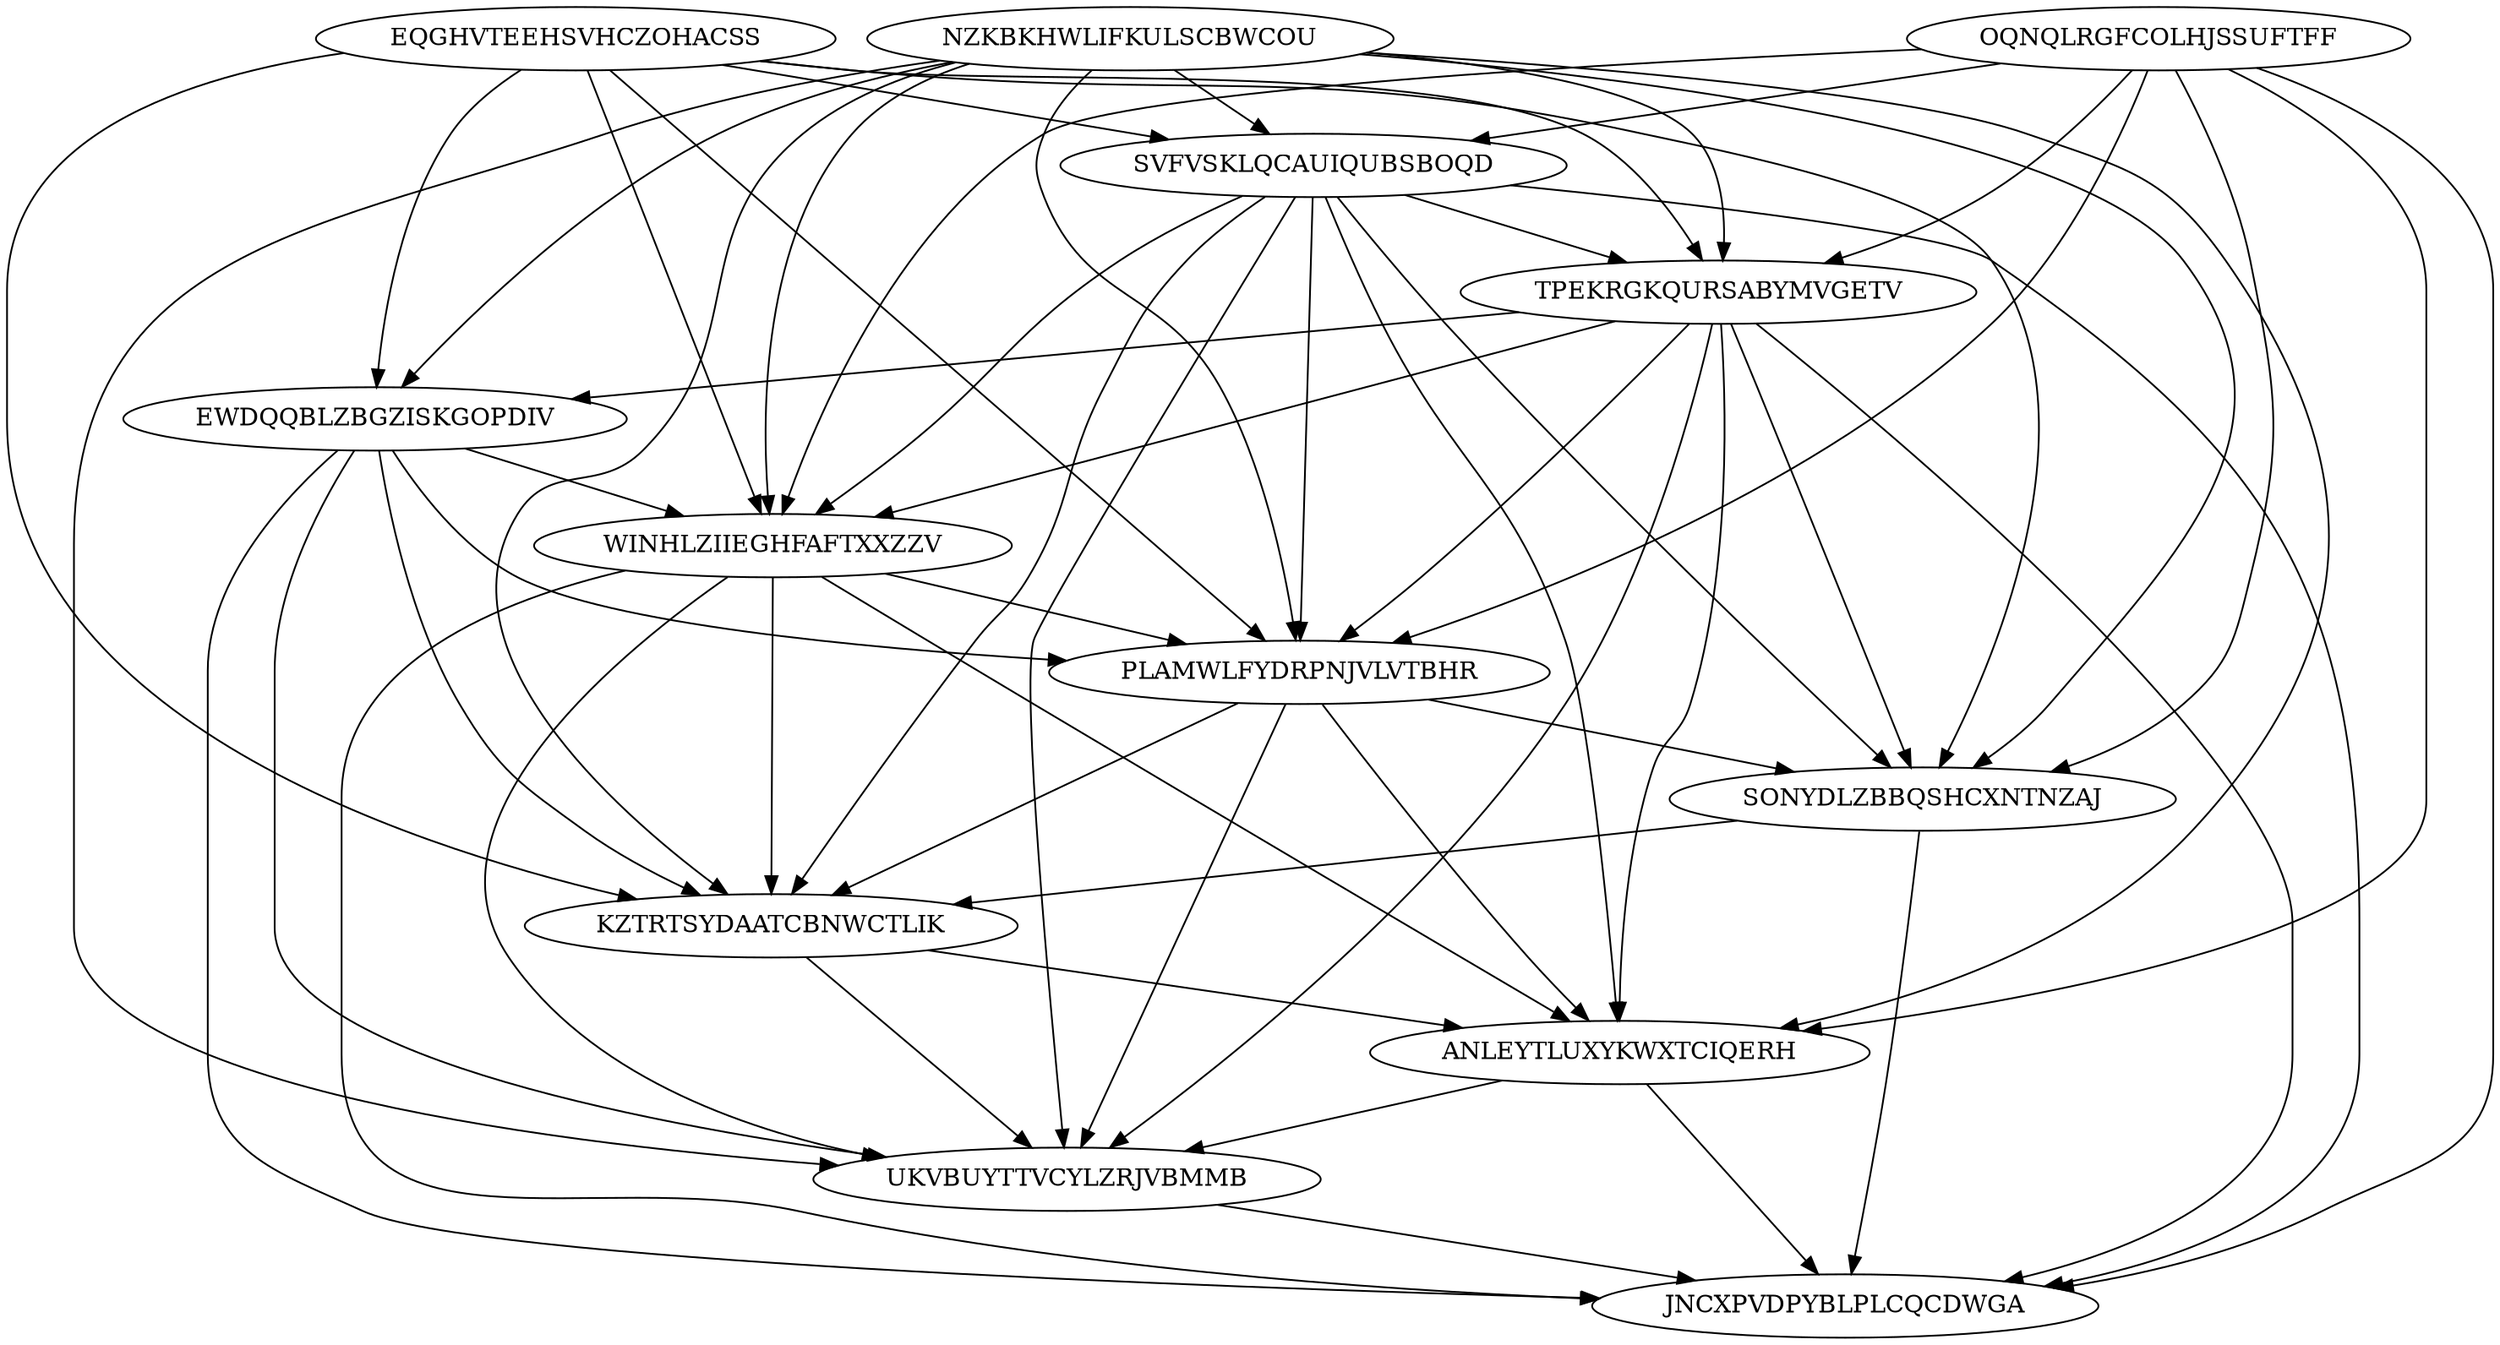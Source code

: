 digraph N13M59 {
	EQGHVTEEHSVHCZOHACSS	[Weight=13];
	NZKBKHWLIFKULSCBWCOU	[Weight=20];
	OQNQLRGFCOLHJSSUFTFF	[Weight=18];
	SVFVSKLQCAUIQUBSBOQD	[Weight=17];
	TPEKRGKQURSABYMVGETV	[Weight=20];
	EWDQQBLZBGZISKGOPDIV	[Weight=12];
	WINHLZIIEGHFAFTXXZZV	[Weight=16];
	PLAMWLFYDRPNJVLVTBHR	[Weight=11];
	SONYDLZBBQSHCXNTNZAJ	[Weight=15];
	KZTRTSYDAATCBNWCTLIK	[Weight=15];
	ANLEYTLUXYKWXTCIQERH	[Weight=14];
	UKVBUYTTVCYLZRJVBMMB	[Weight=12];
	JNCXPVDPYBLPLCQCDWGA	[Weight=14];
	NZKBKHWLIFKULSCBWCOU -> UKVBUYTTVCYLZRJVBMMB [Weight=10];
	WINHLZIIEGHFAFTXXZZV -> UKVBUYTTVCYLZRJVBMMB [Weight=10];
	EQGHVTEEHSVHCZOHACSS -> WINHLZIIEGHFAFTXXZZV [Weight=17];
	EQGHVTEEHSVHCZOHACSS -> KZTRTSYDAATCBNWCTLIK [Weight=19];
	NZKBKHWLIFKULSCBWCOU -> TPEKRGKQURSABYMVGETV [Weight=20];
	TPEKRGKQURSABYMVGETV -> ANLEYTLUXYKWXTCIQERH [Weight=11];
	PLAMWLFYDRPNJVLVTBHR -> ANLEYTLUXYKWXTCIQERH [Weight=16];
	SVFVSKLQCAUIQUBSBOQD -> TPEKRGKQURSABYMVGETV [Weight=17];
	NZKBKHWLIFKULSCBWCOU -> SONYDLZBBQSHCXNTNZAJ [Weight=20];
	SVFVSKLQCAUIQUBSBOQD -> UKVBUYTTVCYLZRJVBMMB [Weight=19];
	EQGHVTEEHSVHCZOHACSS -> TPEKRGKQURSABYMVGETV [Weight=12];
	SVFVSKLQCAUIQUBSBOQD -> WINHLZIIEGHFAFTXXZZV [Weight=18];
	WINHLZIIEGHFAFTXXZZV -> KZTRTSYDAATCBNWCTLIK [Weight=15];
	PLAMWLFYDRPNJVLVTBHR -> SONYDLZBBQSHCXNTNZAJ [Weight=13];
	OQNQLRGFCOLHJSSUFTFF -> TPEKRGKQURSABYMVGETV [Weight=18];
	SVFVSKLQCAUIQUBSBOQD -> SONYDLZBBQSHCXNTNZAJ [Weight=20];
	SONYDLZBBQSHCXNTNZAJ -> JNCXPVDPYBLPLCQCDWGA [Weight=16];
	OQNQLRGFCOLHJSSUFTFF -> PLAMWLFYDRPNJVLVTBHR [Weight=14];
	EWDQQBLZBGZISKGOPDIV -> UKVBUYTTVCYLZRJVBMMB [Weight=20];
	WINHLZIIEGHFAFTXXZZV -> JNCXPVDPYBLPLCQCDWGA [Weight=10];
	TPEKRGKQURSABYMVGETV -> JNCXPVDPYBLPLCQCDWGA [Weight=18];
	EQGHVTEEHSVHCZOHACSS -> PLAMWLFYDRPNJVLVTBHR [Weight=14];
	NZKBKHWLIFKULSCBWCOU -> EWDQQBLZBGZISKGOPDIV [Weight=12];
	EWDQQBLZBGZISKGOPDIV -> PLAMWLFYDRPNJVLVTBHR [Weight=19];
	NZKBKHWLIFKULSCBWCOU -> KZTRTSYDAATCBNWCTLIK [Weight=13];
	SVFVSKLQCAUIQUBSBOQD -> PLAMWLFYDRPNJVLVTBHR [Weight=20];
	WINHLZIIEGHFAFTXXZZV -> ANLEYTLUXYKWXTCIQERH [Weight=12];
	EWDQQBLZBGZISKGOPDIV -> JNCXPVDPYBLPLCQCDWGA [Weight=18];
	OQNQLRGFCOLHJSSUFTFF -> SVFVSKLQCAUIQUBSBOQD [Weight=12];
	SVFVSKLQCAUIQUBSBOQD -> KZTRTSYDAATCBNWCTLIK [Weight=15];
	KZTRTSYDAATCBNWCTLIK -> UKVBUYTTVCYLZRJVBMMB [Weight=15];
	EWDQQBLZBGZISKGOPDIV -> WINHLZIIEGHFAFTXXZZV [Weight=15];
	NZKBKHWLIFKULSCBWCOU -> WINHLZIIEGHFAFTXXZZV [Weight=16];
	EQGHVTEEHSVHCZOHACSS -> SONYDLZBBQSHCXNTNZAJ [Weight=16];
	PLAMWLFYDRPNJVLVTBHR -> KZTRTSYDAATCBNWCTLIK [Weight=17];
	WINHLZIIEGHFAFTXXZZV -> PLAMWLFYDRPNJVLVTBHR [Weight=16];
	EQGHVTEEHSVHCZOHACSS -> EWDQQBLZBGZISKGOPDIV [Weight=19];
	TPEKRGKQURSABYMVGETV -> SONYDLZBBQSHCXNTNZAJ [Weight=14];
	TPEKRGKQURSABYMVGETV -> PLAMWLFYDRPNJVLVTBHR [Weight=16];
	OQNQLRGFCOLHJSSUFTFF -> JNCXPVDPYBLPLCQCDWGA [Weight=11];
	NZKBKHWLIFKULSCBWCOU -> PLAMWLFYDRPNJVLVTBHR [Weight=14];
	EWDQQBLZBGZISKGOPDIV -> KZTRTSYDAATCBNWCTLIK [Weight=19];
	SVFVSKLQCAUIQUBSBOQD -> JNCXPVDPYBLPLCQCDWGA [Weight=14];
	TPEKRGKQURSABYMVGETV -> UKVBUYTTVCYLZRJVBMMB [Weight=14];
	KZTRTSYDAATCBNWCTLIK -> ANLEYTLUXYKWXTCIQERH [Weight=13];
	TPEKRGKQURSABYMVGETV -> EWDQQBLZBGZISKGOPDIV [Weight=18];
	PLAMWLFYDRPNJVLVTBHR -> UKVBUYTTVCYLZRJVBMMB [Weight=17];
	SVFVSKLQCAUIQUBSBOQD -> ANLEYTLUXYKWXTCIQERH [Weight=20];
	NZKBKHWLIFKULSCBWCOU -> ANLEYTLUXYKWXTCIQERH [Weight=20];
	OQNQLRGFCOLHJSSUFTFF -> ANLEYTLUXYKWXTCIQERH [Weight=12];
	SONYDLZBBQSHCXNTNZAJ -> KZTRTSYDAATCBNWCTLIK [Weight=16];
	EQGHVTEEHSVHCZOHACSS -> SVFVSKLQCAUIQUBSBOQD [Weight=16];
	NZKBKHWLIFKULSCBWCOU -> SVFVSKLQCAUIQUBSBOQD [Weight=14];
	UKVBUYTTVCYLZRJVBMMB -> JNCXPVDPYBLPLCQCDWGA [Weight=13];
	OQNQLRGFCOLHJSSUFTFF -> SONYDLZBBQSHCXNTNZAJ [Weight=14];
	OQNQLRGFCOLHJSSUFTFF -> WINHLZIIEGHFAFTXXZZV [Weight=17];
	TPEKRGKQURSABYMVGETV -> WINHLZIIEGHFAFTXXZZV [Weight=15];
	ANLEYTLUXYKWXTCIQERH -> JNCXPVDPYBLPLCQCDWGA [Weight=17];
	ANLEYTLUXYKWXTCIQERH -> UKVBUYTTVCYLZRJVBMMB [Weight=16];
}
